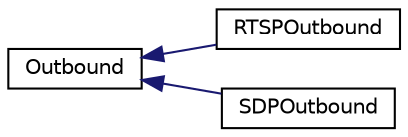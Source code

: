 digraph "Graphical Class Hierarchy"
{
  edge [fontname="Helvetica",fontsize="10",labelfontname="Helvetica",labelfontsize="10"];
  node [fontname="Helvetica",fontsize="10",shape=record];
  rankdir="LR";
  Node0 [label="Outbound",height=0.2,width=0.4,color="black", fillcolor="white", style="filled",URL="$classOutbound.html",tooltip="A base class that unifies all kinds of outgoing streams (i.e. "];
  Node0 -> Node1 [dir="back",color="midnightblue",fontsize="10",style="solid",fontname="Helvetica"];
  Node1 [label="RTSPOutbound",height=0.2,width=0.4,color="black", fillcolor="white", style="filled",URL="$classRTSPOutbound.html",tooltip="Sending a stream using the on-demand rtsp server. "];
  Node0 -> Node2 [dir="back",color="midnightblue",fontsize="10",style="solid",fontname="Helvetica"];
  Node2 [label="SDPOutbound",height=0.2,width=0.4,color="black", fillcolor="white", style="filled",URL="$classSDPOutbound.html",tooltip="Sending a stream without rtsp negotiation (i.e. "];
}
